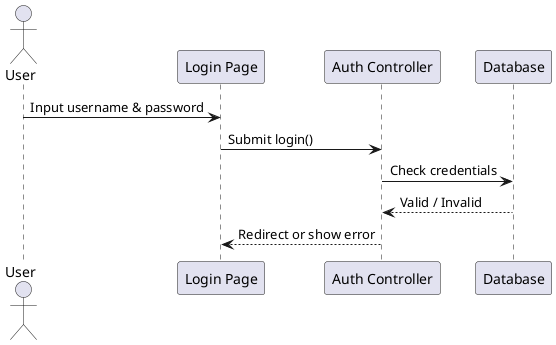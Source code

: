 @startuml
actor User
participant "Login Page" as LP
participant "Auth Controller" as AC
participant "Database" as DB

User -> LP: Input username & password
LP -> AC: Submit login()
AC -> DB: Check credentials
DB --> AC: Valid / Invalid
AC --> LP: Redirect or show error
@enduml
